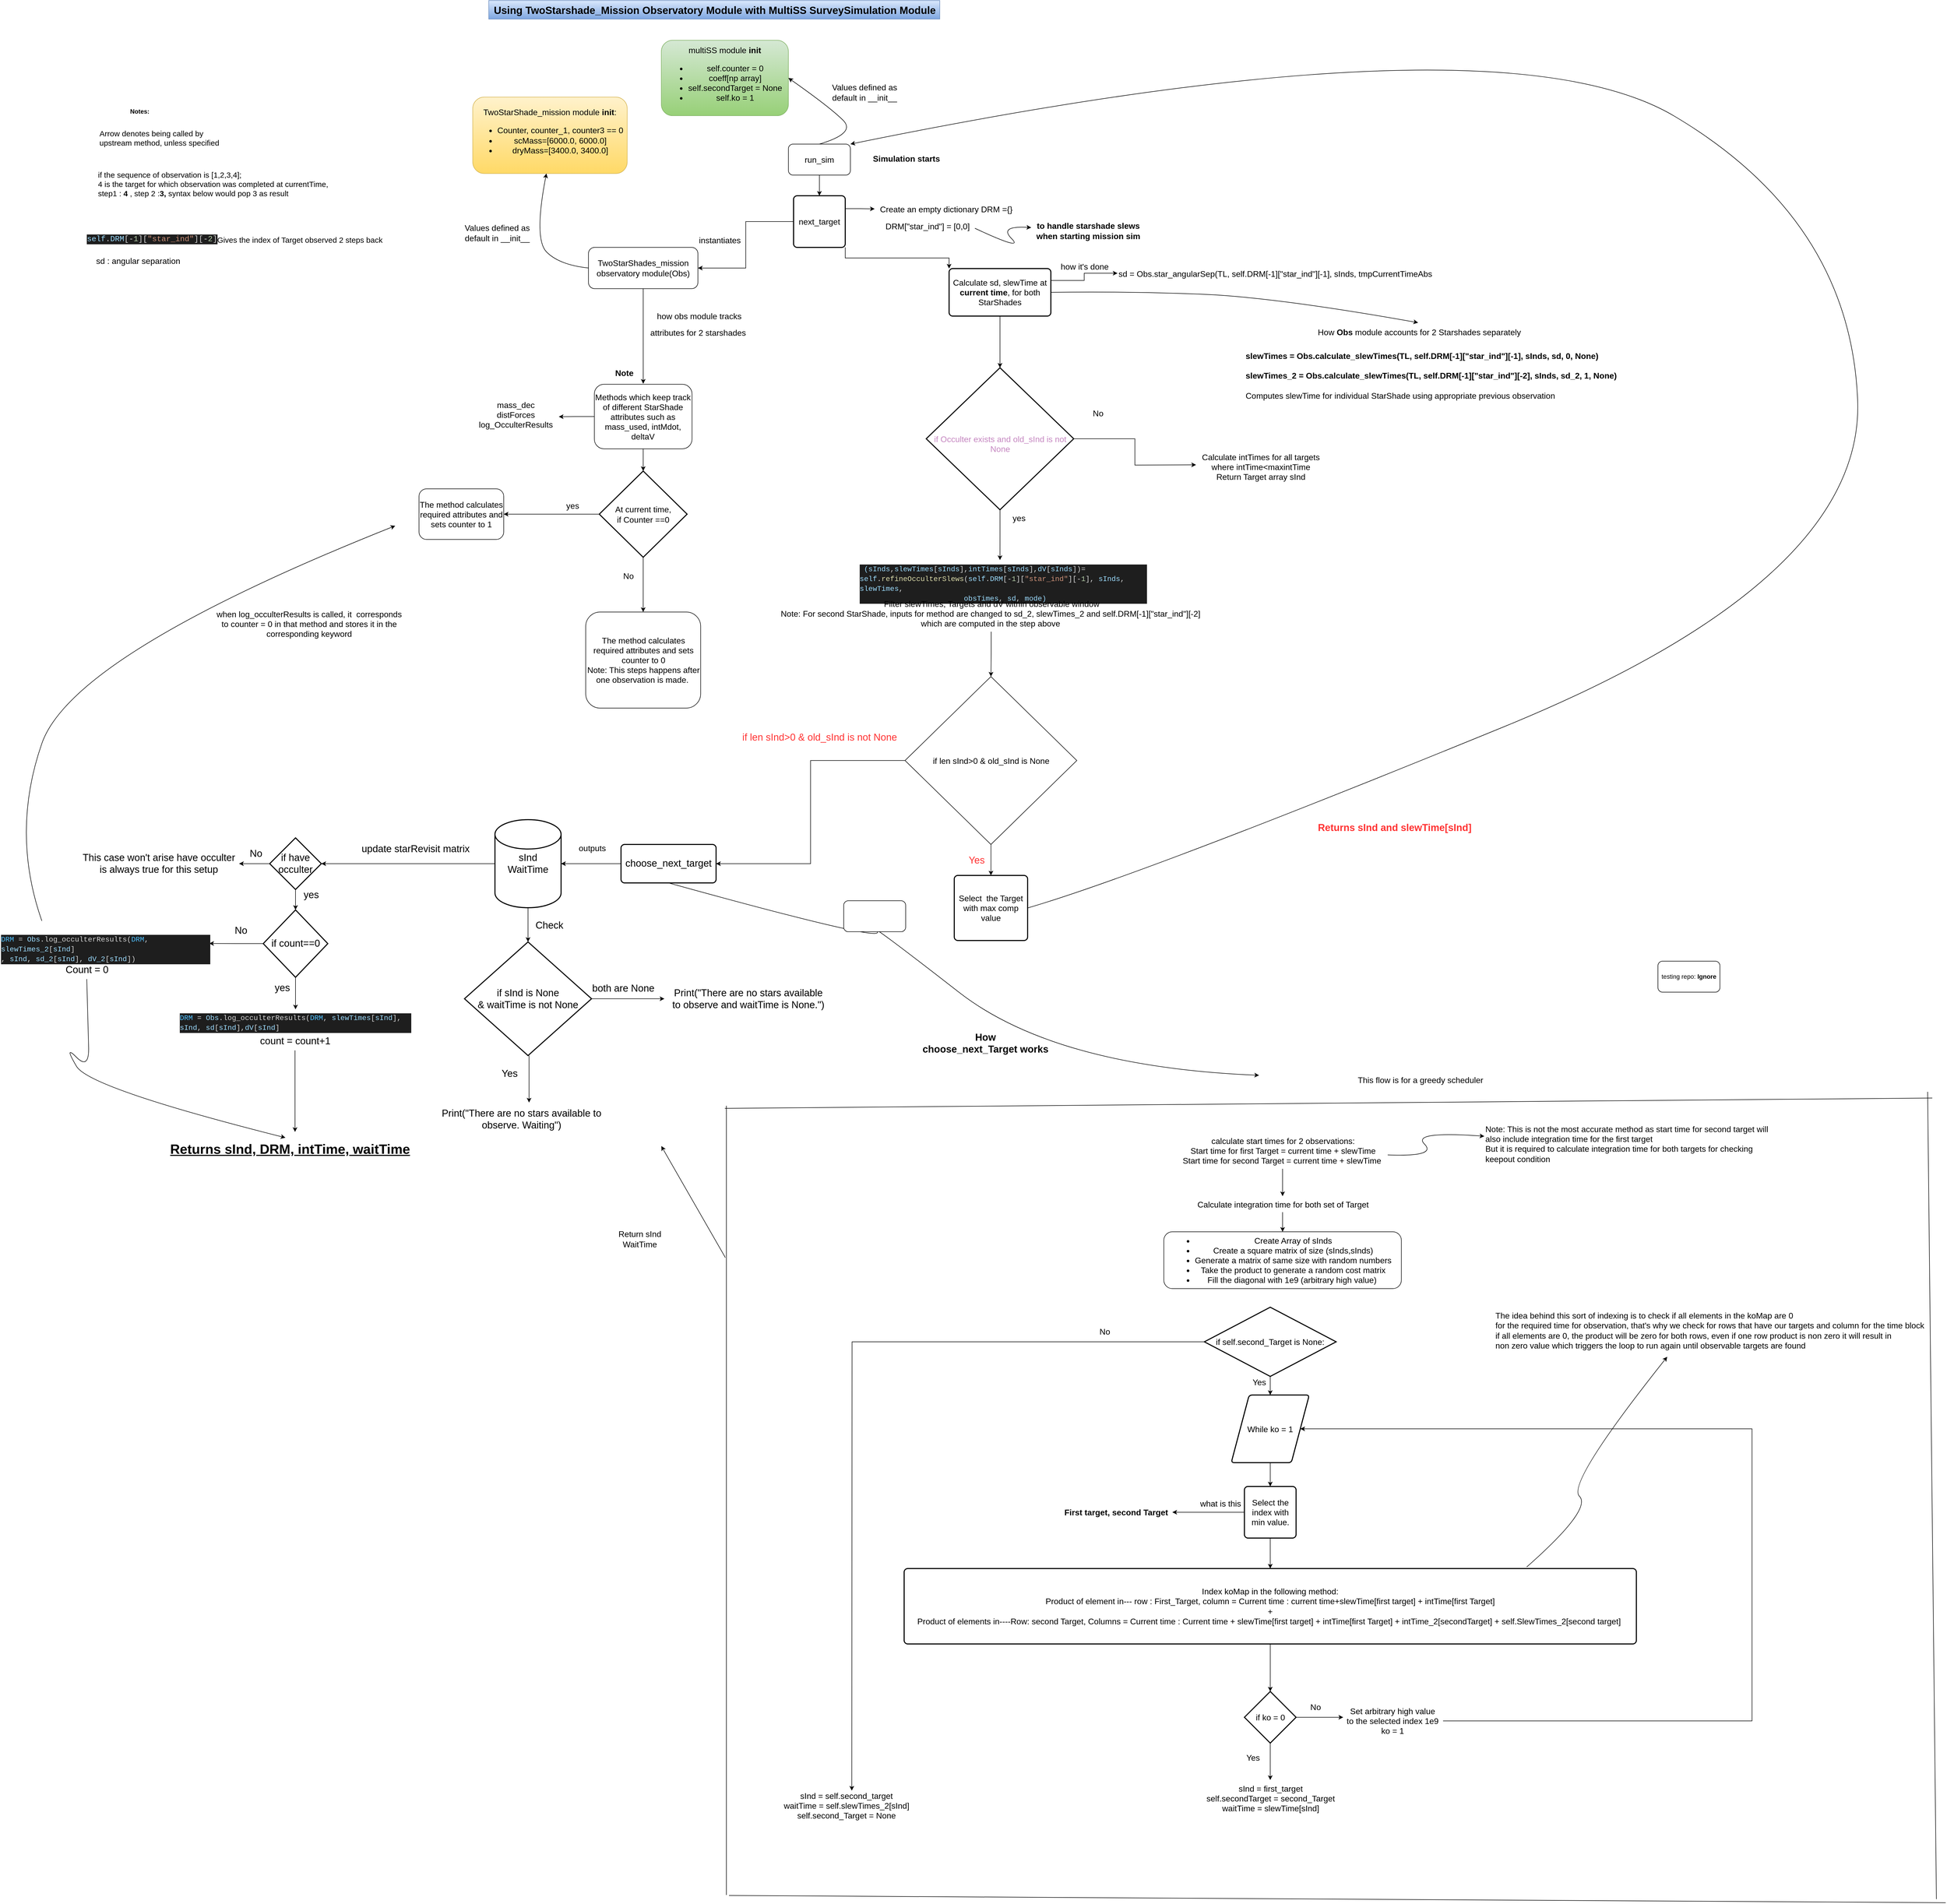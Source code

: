 <mxfile version="20.8.20" type="device"><diagram id="C5RBs43oDa-KdzZeNtuy" name="Page-1"><mxGraphModel dx="1909" dy="1238" grid="0" gridSize="10" guides="1" tooltips="1" connect="1" arrows="1" fold="1" page="0" pageScale="1" pageWidth="827" pageHeight="1169" background="none" math="0" shadow="0"><root><mxCell id="WIyWlLk6GJQsqaUBKTNV-0"/><mxCell id="WIyWlLk6GJQsqaUBKTNV-1" parent="WIyWlLk6GJQsqaUBKTNV-0"/><mxCell id="6lKPFMbK-ccCKpUpEtul-3" style="edgeStyle=orthogonalEdgeStyle;rounded=0;orthogonalLoop=1;jettySize=auto;html=1;exitX=0.5;exitY=1;exitDx=0;exitDy=0;entryX=0.5;entryY=0;entryDx=0;entryDy=0;fontSize=16;" parent="WIyWlLk6GJQsqaUBKTNV-1" source="6lKPFMbK-ccCKpUpEtul-0" target="6lKPFMbK-ccCKpUpEtul-2" edge="1"><mxGeometry relative="1" as="geometry"/></mxCell><mxCell id="6lKPFMbK-ccCKpUpEtul-0" value="run_sim" style="rounded=1;whiteSpace=wrap;html=1;fontSize=16;" parent="WIyWlLk6GJQsqaUBKTNV-1" vertex="1"><mxGeometry x="1169" y="85" width="120" height="60" as="geometry"/></mxCell><mxCell id="6lKPFMbK-ccCKpUpEtul-1" value="&lt;div style=&quot;text-align: justify; font-size: 15px;&quot;&gt;&lt;span style=&quot;background-color: initial; font-size: 15px;&quot;&gt;Arrow denotes being called by&lt;/span&gt;&lt;/div&gt;&lt;div style=&quot;text-align: justify; font-size: 15px;&quot;&gt;&lt;span style=&quot;background-color: initial; font-size: 15px;&quot;&gt;upstream method, unless specified&lt;/span&gt;&lt;/div&gt;" style="text;html=1;align=center;verticalAlign=middle;resizable=0;points=[];autosize=1;strokeColor=none;fillColor=none;fontSize=15;" parent="WIyWlLk6GJQsqaUBKTNV-1" vertex="1"><mxGeometry x="-174" y="49" width="250" height="48" as="geometry"/></mxCell><mxCell id="35HelJuF-c2SThWIofRH-11" style="edgeStyle=orthogonalEdgeStyle;rounded=0;orthogonalLoop=1;jettySize=auto;html=1;exitX=0;exitY=0.5;exitDx=0;exitDy=0;fontSize=16;" parent="WIyWlLk6GJQsqaUBKTNV-1" source="6lKPFMbK-ccCKpUpEtul-2" target="35HelJuF-c2SThWIofRH-12" edge="1"><mxGeometry relative="1" as="geometry"><mxPoint x="920.154" y="341.154" as="targetPoint"/></mxGeometry></mxCell><mxCell id="35HelJuF-c2SThWIofRH-35" style="edgeStyle=orthogonalEdgeStyle;rounded=0;orthogonalLoop=1;jettySize=auto;html=1;exitX=1;exitY=0.25;exitDx=0;exitDy=0;fontSize=16;" parent="WIyWlLk6GJQsqaUBKTNV-1" source="6lKPFMbK-ccCKpUpEtul-2" target="35HelJuF-c2SThWIofRH-33" edge="1"><mxGeometry relative="1" as="geometry"/></mxCell><mxCell id="35HelJuF-c2SThWIofRH-42" style="edgeStyle=orthogonalEdgeStyle;rounded=0;orthogonalLoop=1;jettySize=auto;html=1;exitX=1;exitY=1;exitDx=0;exitDy=0;entryX=0;entryY=0;entryDx=0;entryDy=0;fontSize=16;" parent="WIyWlLk6GJQsqaUBKTNV-1" source="6lKPFMbK-ccCKpUpEtul-2" target="35HelJuF-c2SThWIofRH-41" edge="1"><mxGeometry relative="1" as="geometry"/></mxCell><mxCell id="6lKPFMbK-ccCKpUpEtul-2" value="next_target" style="rounded=1;whiteSpace=wrap;html=1;absoluteArcSize=1;arcSize=14;strokeWidth=2;fontSize=16;" parent="WIyWlLk6GJQsqaUBKTNV-1" vertex="1"><mxGeometry x="1179" y="185" width="100" height="100" as="geometry"/></mxCell><mxCell id="6lKPFMbK-ccCKpUpEtul-14" value="&#10;&lt;div style=&quot;color: rgb(212, 212, 212); background-color: rgb(30, 30, 30); font-family: Consolas, &amp;quot;Courier New&amp;quot;, monospace; font-weight: normal; font-size: 15px; line-height: 19px;&quot;&gt;&lt;div style=&quot;font-size: 15px;&quot;&gt;&lt;span style=&quot;color: rgb(156, 220, 254); font-size: 15px;&quot;&gt;self&lt;/span&gt;&lt;span style=&quot;color: rgb(212, 212, 212); font-size: 15px;&quot;&gt;.&lt;/span&gt;&lt;span style=&quot;color: rgb(156, 220, 254); font-size: 15px;&quot;&gt;DRM&lt;/span&gt;&lt;span style=&quot;color: rgb(212, 212, 212); font-size: 15px;&quot;&gt;[-&lt;/span&gt;&lt;span style=&quot;color: rgb(181, 206, 168); font-size: 15px;&quot;&gt;1&lt;/span&gt;&lt;span style=&quot;color: rgb(212, 212, 212); font-size: 15px;&quot;&gt;][&lt;/span&gt;&lt;span style=&quot;color: rgb(206, 145, 120); font-size: 15px;&quot;&gt;&quot;star_ind&quot;&lt;/span&gt;&lt;span style=&quot;color: rgb(212, 212, 212); font-size: 15px;&quot;&gt;][-&lt;/span&gt;&lt;span style=&quot;color: rgb(181, 206, 168); font-size: 15px;&quot;&gt;2&lt;/span&gt;&lt;span style=&quot;color: rgb(212, 212, 212); font-size: 15px;&quot;&gt;]&lt;/span&gt;&lt;/div&gt;&lt;/div&gt;&#10;&#10;" style="text;html=1;align=center;verticalAlign=middle;resizable=0;points=[];autosize=1;strokeColor=none;fillColor=none;fontSize=15;" parent="WIyWlLk6GJQsqaUBKTNV-1" vertex="1"><mxGeometry x="-188" y="235" width="249" height="85" as="geometry"/></mxCell><mxCell id="6lKPFMbK-ccCKpUpEtul-15" value="&lt;b&gt;Notes:&lt;/b&gt;" style="text;html=1;align=center;verticalAlign=middle;resizable=0;points=[];autosize=1;strokeColor=none;fillColor=none;" parent="WIyWlLk6GJQsqaUBKTNV-1" vertex="1"><mxGeometry x="-117" y="7" width="60" height="30" as="geometry"/></mxCell><mxCell id="6lKPFMbK-ccCKpUpEtul-16" value="Gives the index of Target observed 2 steps back" style="text;html=1;align=center;verticalAlign=middle;resizable=0;points=[];autosize=1;strokeColor=none;fillColor=none;fontSize=15;" parent="WIyWlLk6GJQsqaUBKTNV-1" vertex="1"><mxGeometry x="54" y="255" width="338" height="30" as="geometry"/></mxCell><mxCell id="6lKPFMbK-ccCKpUpEtul-17" value="&lt;div style=&quot;text-align: justify; font-size: 15px;&quot;&gt;&lt;span style=&quot;background-color: initial; font-size: 15px;&quot;&gt;if the sequence of observation is [1,2,3,4];&lt;/span&gt;&lt;/div&gt;&lt;div style=&quot;text-align: justify; font-size: 15px;&quot;&gt;&lt;span style=&quot;background-color: initial; font-size: 15px;&quot;&gt;4 is the target for which observation was completed at currentTime,&lt;/span&gt;&lt;/div&gt;&lt;div style=&quot;text-align: justify; font-size: 15px;&quot;&gt;&lt;span style=&quot;background-color: initial; font-size: 15px;&quot;&gt;step1 : &lt;b style=&quot;font-size: 15px;&quot;&gt;4&lt;/b&gt; , step 2 :&lt;b style=&quot;font-size: 15px;&quot;&gt;3, &lt;/b&gt;syntax below would pop 3 as result&lt;/span&gt;&lt;/div&gt;" style="text;html=1;align=center;verticalAlign=middle;resizable=0;points=[];autosize=1;strokeColor=none;fillColor=none;fontSize=15;" parent="WIyWlLk6GJQsqaUBKTNV-1" vertex="1"><mxGeometry x="-177" y="129" width="463" height="66" as="geometry"/></mxCell><mxCell id="35HelJuF-c2SThWIofRH-0" value="&lt;b&gt;&lt;font style=&quot;font-size: 20px;&quot;&gt;Using TwoStarshade_Mission Observatory Module with MultiSS SurveySimulation Module&lt;/font&gt;&lt;/b&gt;" style="text;html=1;align=center;verticalAlign=middle;resizable=0;points=[];autosize=1;strokeColor=#6c8ebf;fillColor=#dae8fc;gradientColor=#7ea6e0;" parent="WIyWlLk6GJQsqaUBKTNV-1" vertex="1"><mxGeometry x="589" y="-193" width="873" height="36" as="geometry"/></mxCell><mxCell id="35HelJuF-c2SThWIofRH-9" value="TwoStarShade_mission module &lt;b&gt;init&lt;/b&gt;:&lt;br&gt;&lt;ul&gt;&lt;li&gt;Counter, counter_1, counter3 == 0&lt;/li&gt;&lt;li&gt;scMass=[6000.0, 6000.0]&lt;/li&gt;&lt;li&gt;dryMass=[3400.0, 3400.0]&lt;/li&gt;&lt;/ul&gt;" style="rounded=1;whiteSpace=wrap;html=1;fontSize=16;fillColor=#fff2cc;gradientColor=#ffd966;strokeColor=#d6b656;" parent="WIyWlLk6GJQsqaUBKTNV-1" vertex="1"><mxGeometry x="558" y="-6" width="299" height="148" as="geometry"/></mxCell><mxCell id="SsMnYJkQy1EAmDiqAT2m-85" style="edgeStyle=orthogonalEdgeStyle;rounded=0;orthogonalLoop=1;jettySize=auto;html=1;fontSize=26;fontColor=#000000;entryX=0.5;entryY=0;entryDx=0;entryDy=0;" parent="WIyWlLk6GJQsqaUBKTNV-1" source="35HelJuF-c2SThWIofRH-12" edge="1"><mxGeometry relative="1" as="geometry"><mxPoint x="888" y="549" as="targetPoint"/></mxGeometry></mxCell><mxCell id="35HelJuF-c2SThWIofRH-12" value="TwoStarShades_mission observatory module(Obs)" style="rounded=1;whiteSpace=wrap;html=1;fontSize=16;" parent="WIyWlLk6GJQsqaUBKTNV-1" vertex="1"><mxGeometry x="782" y="285" width="211.85" height="79.85" as="geometry"/></mxCell><mxCell id="35HelJuF-c2SThWIofRH-13" value="instantiates&amp;nbsp;" style="text;html=1;align=center;verticalAlign=middle;resizable=0;points=[];autosize=1;strokeColor=none;fillColor=none;fontSize=16;" parent="WIyWlLk6GJQsqaUBKTNV-1" vertex="1"><mxGeometry x="986" y="255" width="103" height="31" as="geometry"/></mxCell><mxCell id="35HelJuF-c2SThWIofRH-14" value="" style="curved=1;endArrow=classic;html=1;rounded=0;fontSize=16;exitX=0;exitY=0.5;exitDx=0;exitDy=0;entryX=0.477;entryY=0.999;entryDx=0;entryDy=0;entryPerimeter=0;" parent="WIyWlLk6GJQsqaUBKTNV-1" source="35HelJuF-c2SThWIofRH-12" target="35HelJuF-c2SThWIofRH-9" edge="1"><mxGeometry width="50" height="50" relative="1" as="geometry"><mxPoint x="676" y="319" as="sourcePoint"/><mxPoint x="726" y="269" as="targetPoint"/><Array as="points"><mxPoint x="726" y="319"/><mxPoint x="676" y="269"/></Array></mxGeometry></mxCell><mxCell id="35HelJuF-c2SThWIofRH-18" value="Values defined as &lt;br&gt;default in __init__" style="text;html=1;align=center;verticalAlign=middle;resizable=0;points=[];autosize=1;strokeColor=none;fillColor=none;fontSize=16;" parent="WIyWlLk6GJQsqaUBKTNV-1" vertex="1"><mxGeometry x="1243.5" y="-40" width="144" height="50" as="geometry"/></mxCell><mxCell id="35HelJuF-c2SThWIofRH-19" value="multiSS module&amp;nbsp;&lt;b&gt;init&lt;/b&gt;&lt;br&gt;&lt;ul&gt;&lt;li&gt;self.counter = 0&lt;/li&gt;&lt;li&gt;coeff[np array]&lt;/li&gt;&lt;li&gt;self.secondTarget = None&lt;/li&gt;&lt;li&gt;self.ko = 1&lt;/li&gt;&lt;/ul&gt;" style="rounded=1;whiteSpace=wrap;html=1;fontSize=16;fillColor=#d5e8d4;gradientColor=#97d077;strokeColor=#82b366;" parent="WIyWlLk6GJQsqaUBKTNV-1" vertex="1"><mxGeometry x="923" y="-116" width="246" height="146" as="geometry"/></mxCell><mxCell id="35HelJuF-c2SThWIofRH-21" value="Values defined as &lt;br&gt;default in __init__" style="text;html=1;align=center;verticalAlign=middle;resizable=0;points=[];autosize=1;strokeColor=none;fillColor=none;fontSize=16;" parent="WIyWlLk6GJQsqaUBKTNV-1" vertex="1"><mxGeometry x="533" y="232" width="144" height="50" as="geometry"/></mxCell><mxCell id="35HelJuF-c2SThWIofRH-27" value="" style="curved=1;endArrow=classic;html=1;rounded=0;fontSize=16;entryX=1;entryY=0.5;entryDx=0;entryDy=0;exitX=0.5;exitY=0;exitDx=0;exitDy=0;" parent="WIyWlLk6GJQsqaUBKTNV-1" source="6lKPFMbK-ccCKpUpEtul-0" target="35HelJuF-c2SThWIofRH-19" edge="1"><mxGeometry width="50" height="50" relative="1" as="geometry"><mxPoint x="1250" y="64" as="sourcePoint"/><mxPoint x="1300" y="14" as="targetPoint"/><Array as="points"><mxPoint x="1300" y="64"/><mxPoint x="1250" y="14"/></Array></mxGeometry></mxCell><mxCell id="35HelJuF-c2SThWIofRH-32" value="&lt;b&gt;Simulation starts&lt;/b&gt;" style="text;html=1;align=center;verticalAlign=middle;resizable=0;points=[];autosize=1;strokeColor=none;fillColor=none;fontSize=16;" parent="WIyWlLk6GJQsqaUBKTNV-1" vertex="1"><mxGeometry x="1323" y="97" width="148" height="31" as="geometry"/></mxCell><mxCell id="35HelJuF-c2SThWIofRH-33" value="Create an empty dictionary DRM ={}" style="text;html=1;align=center;verticalAlign=middle;resizable=0;points=[];autosize=1;strokeColor=none;fillColor=none;fontSize=16;" parent="WIyWlLk6GJQsqaUBKTNV-1" vertex="1"><mxGeometry x="1336" y="195" width="275" height="31" as="geometry"/></mxCell><mxCell id="35HelJuF-c2SThWIofRH-36" value="DRM[&quot;star_ind&quot;] = [0,0]" style="text;html=1;align=center;verticalAlign=middle;resizable=0;points=[];autosize=1;strokeColor=none;fillColor=none;fontSize=16;" parent="WIyWlLk6GJQsqaUBKTNV-1" vertex="1"><mxGeometry x="1347" y="228" width="181" height="31" as="geometry"/></mxCell><mxCell id="35HelJuF-c2SThWIofRH-37" value="&lt;b&gt;to handle starshade slews &lt;br&gt;when starting mission sim&lt;/b&gt;" style="text;html=1;align=center;verticalAlign=middle;resizable=0;points=[];autosize=1;strokeColor=none;fillColor=none;fontSize=16;" parent="WIyWlLk6GJQsqaUBKTNV-1" vertex="1"><mxGeometry x="1639" y="228" width="219" height="50" as="geometry"/></mxCell><mxCell id="35HelJuF-c2SThWIofRH-38" value="" style="curved=1;endArrow=classic;html=1;rounded=0;fontSize=16;exitX=1.011;exitY=0.645;exitDx=0;exitDy=0;exitPerimeter=0;" parent="WIyWlLk6GJQsqaUBKTNV-1" source="35HelJuF-c2SThWIofRH-36" target="35HelJuF-c2SThWIofRH-37" edge="1"><mxGeometry width="50" height="50" relative="1" as="geometry"><mxPoint x="1576" y="293" as="sourcePoint"/><mxPoint x="1626" y="243" as="targetPoint"/><Array as="points"><mxPoint x="1626" y="293"/><mxPoint x="1576" y="243"/></Array></mxGeometry></mxCell><mxCell id="35HelJuF-c2SThWIofRH-46" style="edgeStyle=orthogonalEdgeStyle;rounded=0;orthogonalLoop=1;jettySize=auto;html=1;exitX=1;exitY=0.25;exitDx=0;exitDy=0;entryX=0;entryY=0.25;entryDx=0;entryDy=0;fontSize=16;" parent="WIyWlLk6GJQsqaUBKTNV-1" source="35HelJuF-c2SThWIofRH-41" target="35HelJuF-c2SThWIofRH-44" edge="1"><mxGeometry relative="1" as="geometry"/></mxCell><mxCell id="SsMnYJkQy1EAmDiqAT2m-5" style="edgeStyle=orthogonalEdgeStyle;rounded=0;orthogonalLoop=1;jettySize=auto;html=1;entryX=0.5;entryY=0;entryDx=0;entryDy=0;entryPerimeter=0;fontSize=16;" parent="WIyWlLk6GJQsqaUBKTNV-1" source="35HelJuF-c2SThWIofRH-41" target="SsMnYJkQy1EAmDiqAT2m-4" edge="1"><mxGeometry relative="1" as="geometry"/></mxCell><mxCell id="35HelJuF-c2SThWIofRH-41" value="Calculate sd, slewTime at &lt;b&gt;current time&lt;/b&gt;, for both StarShades" style="rounded=1;whiteSpace=wrap;html=1;absoluteArcSize=1;arcSize=14;strokeWidth=2;fontSize=16;" parent="WIyWlLk6GJQsqaUBKTNV-1" vertex="1"><mxGeometry x="1480" y="326" width="197" height="92" as="geometry"/></mxCell><mxCell id="35HelJuF-c2SThWIofRH-43" value="sd : angular separation" style="text;html=1;align=center;verticalAlign=middle;resizable=0;points=[];autosize=1;strokeColor=none;fillColor=none;fontSize=16;" parent="WIyWlLk6GJQsqaUBKTNV-1" vertex="1"><mxGeometry x="-181" y="295" width="181" height="31" as="geometry"/></mxCell><mxCell id="35HelJuF-c2SThWIofRH-44" value="sd = Obs.star_angularSep(TL, self.DRM[-1][&quot;star_ind&quot;][-1], sInds, tmpCurrentTimeAbs" style="text;whiteSpace=wrap;html=1;fontSize=16;" parent="WIyWlLk6GJQsqaUBKTNV-1" vertex="1"><mxGeometry x="1806" y="320" width="613" height="60" as="geometry"/></mxCell><mxCell id="35HelJuF-c2SThWIofRH-52" value="" style="curved=1;endArrow=classic;html=1;rounded=0;fontSize=16;exitX=1;exitY=0.5;exitDx=0;exitDy=0;entryX=0.49;entryY=-0.074;entryDx=0;entryDy=0;entryPerimeter=0;" parent="WIyWlLk6GJQsqaUBKTNV-1" source="35HelJuF-c2SThWIofRH-41" target="35HelJuF-c2SThWIofRH-57" edge="1"><mxGeometry width="50" height="50" relative="1" as="geometry"><mxPoint x="1818" y="435" as="sourcePoint"/><mxPoint x="2487" y="424" as="targetPoint"/><Array as="points"><mxPoint x="1822" y="370"/><mxPoint x="2109" y="381"/></Array></mxGeometry></mxCell><mxCell id="35HelJuF-c2SThWIofRH-57" value="How &lt;b&gt;Obs&lt;/b&gt; module accounts for 2 Starshades separately&amp;nbsp;" style="text;html=1;align=center;verticalAlign=middle;resizable=0;points=[];autosize=1;strokeColor=none;fillColor=none;fontSize=16;" parent="WIyWlLk6GJQsqaUBKTNV-1" vertex="1"><mxGeometry x="2184" y="433" width="416" height="31" as="geometry"/></mxCell><mxCell id="35HelJuF-c2SThWIofRH-58" style="edgeStyle=orthogonalEdgeStyle;rounded=0;orthogonalLoop=1;jettySize=auto;html=1;exitX=0.5;exitY=1;exitDx=0;exitDy=0;fontSize=16;" parent="WIyWlLk6GJQsqaUBKTNV-1" edge="1"><mxGeometry relative="1" as="geometry"><mxPoint x="2248.5" y="424.85" as="sourcePoint"/><mxPoint x="2248.5" y="424.85" as="targetPoint"/></mxGeometry></mxCell><mxCell id="35HelJuF-c2SThWIofRH-59" value="&lt;b&gt;slewTimes = Obs.calculate_slewTimes(TL, self.DRM[-1][&quot;star_ind&quot;][-1], sInds, sd, 0, None)&lt;br&gt;&lt;br&gt;&lt;/b&gt;&lt;div&gt;&lt;b&gt;slewTimes_2 = Obs.calculate_slewTimes(&lt;span style=&quot;background-color: initial;&quot;&gt;TL, self.DRM[-1][&quot;star_ind&quot;][-2], sInds, sd_2, 1, None&lt;/span&gt;&lt;span style=&quot;background-color: initial;&quot;&gt;)&lt;/span&gt;&lt;/b&gt;&lt;/div&gt;&lt;div&gt;&lt;b&gt;&lt;span style=&quot;background-color: initial;&quot;&gt;&lt;br&gt;&lt;/span&gt;&lt;/b&gt;&lt;/div&gt;&lt;div&gt;Computes slewTime for individual StarShade using appropriate previous observation&lt;/div&gt;" style="text;whiteSpace=wrap;html=1;fontSize=16;" parent="WIyWlLk6GJQsqaUBKTNV-1" vertex="1"><mxGeometry x="2052" y="479" width="808" height="142" as="geometry"/></mxCell><mxCell id="SsMnYJkQy1EAmDiqAT2m-6" style="edgeStyle=orthogonalEdgeStyle;rounded=0;orthogonalLoop=1;jettySize=auto;html=1;fontSize=16;" parent="WIyWlLk6GJQsqaUBKTNV-1" source="SsMnYJkQy1EAmDiqAT2m-4" edge="1"><mxGeometry relative="1" as="geometry"><mxPoint x="1578.5" y="890.385" as="targetPoint"/></mxGeometry></mxCell><mxCell id="SsMnYJkQy1EAmDiqAT2m-18" style="edgeStyle=orthogonalEdgeStyle;rounded=0;orthogonalLoop=1;jettySize=auto;html=1;exitX=1;exitY=0.5;exitDx=0;exitDy=0;exitPerimeter=0;fontSize=16;" parent="WIyWlLk6GJQsqaUBKTNV-1" source="SsMnYJkQy1EAmDiqAT2m-4" edge="1"><mxGeometry relative="1" as="geometry"><mxPoint x="1958" y="706" as="targetPoint"/></mxGeometry></mxCell><mxCell id="SsMnYJkQy1EAmDiqAT2m-4" value="&lt;br&gt;&lt;div style=&quot;color: rgb(212, 212, 212); background-color: rgb(30, 30, 30); font-family: Consolas, &amp;quot;Courier New&amp;quot;, monospace; font-weight: normal; font-size: 14px; line-height: 19px;&quot;&gt;&lt;div&gt;&lt;/div&gt;&lt;/div&gt;&lt;font color=&quot;#c586c0&quot;&gt;if Occulter exists and old_sInd is not None&lt;/font&gt;&lt;br&gt;" style="strokeWidth=2;html=1;shape=mxgraph.flowchart.decision;whiteSpace=wrap;fontSize=16;" parent="WIyWlLk6GJQsqaUBKTNV-1" vertex="1"><mxGeometry x="1435.75" y="518" width="285.5" height="275" as="geometry"/></mxCell><mxCell id="SsMnYJkQy1EAmDiqAT2m-7" value="yes" style="text;html=1;align=center;verticalAlign=middle;resizable=0;points=[];autosize=1;strokeColor=none;fillColor=none;fontSize=16;" parent="WIyWlLk6GJQsqaUBKTNV-1" vertex="1"><mxGeometry x="1593" y="793" width="43" height="31" as="geometry"/></mxCell><mxCell id="SsMnYJkQy1EAmDiqAT2m-9" value="No" style="text;html=1;align=center;verticalAlign=middle;resizable=0;points=[];autosize=1;strokeColor=none;fillColor=none;fontSize=16;" parent="WIyWlLk6GJQsqaUBKTNV-1" vertex="1"><mxGeometry x="1749" y="590" width="38" height="31" as="geometry"/></mxCell><mxCell id="SsMnYJkQy1EAmDiqAT2m-10" value="how it's done" style="text;html=1;align=center;verticalAlign=middle;resizable=0;points=[];autosize=1;strokeColor=none;fillColor=none;fontSize=16;" parent="WIyWlLk6GJQsqaUBKTNV-1" vertex="1"><mxGeometry x="1686" y="306" width="111" height="31" as="geometry"/></mxCell><mxCell id="SsMnYJkQy1EAmDiqAT2m-15" value="&lt;div style=&quot;background-color: rgb(30, 30, 30); font-family: Consolas, &amp;quot;Courier New&amp;quot;, monospace; font-weight: normal; font-size: 14px; line-height: 19px;&quot;&gt;&lt;div style=&quot;color: rgb(212, 212, 212);&quot;&gt;&lt;span style=&quot;color: #9cdcfe;&quot;&gt;&amp;nbsp;(sInds&lt;/span&gt;&lt;span style=&quot;color: #d4d4d4;&quot;&gt;,&lt;/span&gt;&lt;span style=&quot;color: rgb(156, 220, 254);&quot;&gt;slewTimes&lt;/span&gt;[&lt;span style=&quot;color: rgb(156, 220, 254);&quot;&gt;sInds&lt;/span&gt;],&lt;span style=&quot;color: rgb(156, 220, 254);&quot;&gt;intTimes&lt;/span&gt;[&lt;span style=&quot;color: rgb(156, 220, 254);&quot;&gt;sInds&lt;/span&gt;],&lt;span style=&quot;color: rgb(156, 220, 254);&quot;&gt;dV&lt;/span&gt;[&lt;span style=&quot;color: rgb(156, 220, 254);&quot;&gt;sInds&lt;/span&gt;])=&amp;nbsp;&lt;/div&gt;&lt;div style=&quot;&quot;&gt;&lt;span style=&quot;color: rgb(156, 220, 254);&quot;&gt;self&lt;/span&gt;&lt;font color=&quot;#d4d4d4&quot;&gt;.&lt;/font&gt;&lt;span style=&quot;color: rgb(220, 220, 170);&quot;&gt;refineOcculterSlews&lt;/span&gt;&lt;font color=&quot;#d4d4d4&quot;&gt;(&lt;/font&gt;&lt;span style=&quot;color: rgb(156, 220, 254);&quot;&gt;self&lt;/span&gt;&lt;font color=&quot;#d4d4d4&quot;&gt;.&lt;/font&gt;&lt;span style=&quot;color: rgb(156, 220, 254);&quot;&gt;DRM&lt;/span&gt;&lt;font color=&quot;#d4d4d4&quot;&gt;[-&lt;/font&gt;&lt;span style=&quot;color: rgb(181, 206, 168);&quot;&gt;1&lt;/span&gt;&lt;font color=&quot;#d4d4d4&quot;&gt;][&lt;/font&gt;&lt;span style=&quot;color: rgb(206, 145, 120);&quot;&gt;&quot;star_ind&quot;&lt;/span&gt;&lt;font color=&quot;#d4d4d4&quot;&gt;][-&lt;/font&gt;&lt;font color=&quot;#b5cea8&quot;&gt;1&lt;/font&gt;&lt;font color=&quot;#d4d4d4&quot;&gt;], &lt;/font&gt;&lt;span style=&quot;color: rgb(156, 220, 254);&quot;&gt;sInds&lt;/span&gt;&lt;font color=&quot;#d4d4d4&quot;&gt;, &lt;/font&gt;&lt;span style=&quot;color: rgb(156, 220, 254);&quot;&gt;slewTimes&lt;/span&gt;&lt;font color=&quot;#d4d4d4&quot;&gt;,&lt;/font&gt;&lt;/div&gt;&lt;div style=&quot;color: rgb(212, 212, 212);&quot;&gt;&amp;nbsp; &lt;span style=&quot;white-space: pre;&quot;&gt;&#9;&lt;/span&gt;&lt;span style=&quot;white-space: pre;&quot;&gt;&#9;&lt;/span&gt;&lt;span style=&quot;white-space: pre;&quot;&gt;&#9;&lt;/span&gt;&lt;span style=&quot;color: rgb(156, 220, 254);&quot;&gt;obsTimes&lt;/span&gt;, &lt;span style=&quot;color: rgb(156, 220, 254);&quot;&gt;sd&lt;/span&gt;, &lt;span style=&quot;color: rgb(156, 220, 254);&quot;&gt;mode)&lt;/span&gt;&lt;/div&gt;&lt;/div&gt;" style="text;whiteSpace=wrap;html=1;fontSize=16;" parent="WIyWlLk6GJQsqaUBKTNV-1" vertex="1"><mxGeometry x="1305" y="892" width="558" height="64" as="geometry"/></mxCell><mxCell id="SsMnYJkQy1EAmDiqAT2m-24" style="edgeStyle=orthogonalEdgeStyle;rounded=0;orthogonalLoop=1;jettySize=auto;html=1;entryX=0.5;entryY=0;entryDx=0;entryDy=0;fontSize=19;fontColor=#FF3333;" parent="WIyWlLk6GJQsqaUBKTNV-1" source="SsMnYJkQy1EAmDiqAT2m-16" target="SsMnYJkQy1EAmDiqAT2m-19" edge="1"><mxGeometry relative="1" as="geometry"/></mxCell><mxCell id="SsMnYJkQy1EAmDiqAT2m-16" value="Filter slewTimes, Targets and dV within observable window&lt;br&gt;Note: For second StarShade, inputs for method are changed to sd_2, slewTimes_2 and self.DRM[-1][&quot;star_ind&quot;][-2]&amp;nbsp;&lt;br&gt;which are computed in the step above&amp;nbsp;" style="text;html=1;align=center;verticalAlign=middle;resizable=0;points=[];autosize=1;strokeColor=none;fillColor=none;fontSize=16;" parent="WIyWlLk6GJQsqaUBKTNV-1" vertex="1"><mxGeometry x="1144" y="959" width="835" height="70" as="geometry"/></mxCell><mxCell id="SsMnYJkQy1EAmDiqAT2m-17" value="Calculate intTimes for all targets &lt;br&gt;where intTime&amp;lt;maxintTime&lt;br&gt;Return Target array sInd" style="text;html=1;align=center;verticalAlign=middle;resizable=0;points=[];autosize=1;strokeColor=none;fillColor=none;fontSize=16;" parent="WIyWlLk6GJQsqaUBKTNV-1" vertex="1"><mxGeometry x="1960" y="675" width="246" height="70" as="geometry"/></mxCell><mxCell id="SsMnYJkQy1EAmDiqAT2m-20" style="edgeStyle=orthogonalEdgeStyle;rounded=0;orthogonalLoop=1;jettySize=auto;html=1;fontSize=16;" parent="WIyWlLk6GJQsqaUBKTNV-1" source="SsMnYJkQy1EAmDiqAT2m-19" target="SsMnYJkQy1EAmDiqAT2m-21" edge="1"><mxGeometry relative="1" as="geometry"><mxPoint x="1578.5" y="1600.273" as="targetPoint"/></mxGeometry></mxCell><mxCell id="SsMnYJkQy1EAmDiqAT2m-26" style="edgeStyle=orthogonalEdgeStyle;rounded=0;orthogonalLoop=1;jettySize=auto;html=1;fontSize=19;fontColor=#FF3333;entryX=1;entryY=0.5;entryDx=0;entryDy=0;" parent="WIyWlLk6GJQsqaUBKTNV-1" source="SsMnYJkQy1EAmDiqAT2m-19" target="SsMnYJkQy1EAmDiqAT2m-29" edge="1"><mxGeometry relative="1" as="geometry"><mxPoint x="1040" y="1278.5" as="targetPoint"/></mxGeometry></mxCell><mxCell id="SsMnYJkQy1EAmDiqAT2m-19" value="if len sInd&amp;gt;0 &amp;amp; old_sInd is None" style="rhombus;whiteSpace=wrap;html=1;fontSize=16;" parent="WIyWlLk6GJQsqaUBKTNV-1" vertex="1"><mxGeometry x="1394.75" y="1116" width="332.5" height="325" as="geometry"/></mxCell><mxCell id="SsMnYJkQy1EAmDiqAT2m-21" value="Select&amp;nbsp; the Target with max comp value&lt;br&gt;" style="rounded=1;whiteSpace=wrap;html=1;absoluteArcSize=1;arcSize=14;strokeWidth=2;fontSize=16;" parent="WIyWlLk6GJQsqaUBKTNV-1" vertex="1"><mxGeometry x="1490" y="1501" width="142" height="126" as="geometry"/></mxCell><mxCell id="SsMnYJkQy1EAmDiqAT2m-22" value="" style="curved=1;endArrow=classic;html=1;rounded=0;fontSize=16;entryX=1;entryY=0;entryDx=0;entryDy=0;exitX=1;exitY=0.5;exitDx=0;exitDy=0;" parent="WIyWlLk6GJQsqaUBKTNV-1" source="SsMnYJkQy1EAmDiqAT2m-21" target="6lKPFMbK-ccCKpUpEtul-0" edge="1"><mxGeometry width="50" height="50" relative="1" as="geometry"><mxPoint x="1808" y="1541" as="sourcePoint"/><mxPoint x="1942" y="-47" as="targetPoint"/><Array as="points"><mxPoint x="1858" y="1498"/><mxPoint x="3253" y="927"/><mxPoint x="3224" y="233"/><mxPoint x="2544" y="-171"/></Array></mxGeometry></mxCell><mxCell id="SsMnYJkQy1EAmDiqAT2m-23" value="&lt;b&gt;&lt;font style=&quot;font-size: 19px;&quot; color=&quot;#ff3333&quot;&gt;Returns sInd and slewTime[sInd]&lt;/font&gt;&lt;/b&gt;" style="text;html=1;align=center;verticalAlign=middle;resizable=0;points=[];autosize=1;strokeColor=none;fillColor=none;fontSize=16;" parent="WIyWlLk6GJQsqaUBKTNV-1" vertex="1"><mxGeometry x="2184" y="1391" width="315" height="35" as="geometry"/></mxCell><mxCell id="SsMnYJkQy1EAmDiqAT2m-25" value="Yes" style="text;html=1;align=center;verticalAlign=middle;resizable=0;points=[];autosize=1;strokeColor=none;fillColor=none;fontSize=19;fontColor=#FF3333;" parent="WIyWlLk6GJQsqaUBKTNV-1" vertex="1"><mxGeometry x="1508" y="1454" width="49" height="35" as="geometry"/></mxCell><mxCell id="SsMnYJkQy1EAmDiqAT2m-27" value="if len sInd&amp;gt;0 &amp;amp; old_sInd is not None" style="text;html=1;align=center;verticalAlign=middle;resizable=0;points=[];autosize=1;strokeColor=none;fillColor=none;fontSize=19;fontColor=#FF3333;" parent="WIyWlLk6GJQsqaUBKTNV-1" vertex="1"><mxGeometry x="1070.5" y="1216" width="317" height="35" as="geometry"/></mxCell><mxCell id="SsMnYJkQy1EAmDiqAT2m-30" style="edgeStyle=orthogonalEdgeStyle;rounded=0;orthogonalLoop=1;jettySize=auto;html=1;fontSize=19;fontColor=#000000;" parent="WIyWlLk6GJQsqaUBKTNV-1" source="SsMnYJkQy1EAmDiqAT2m-29" target="SsMnYJkQy1EAmDiqAT2m-31" edge="1"><mxGeometry relative="1" as="geometry"><mxPoint x="691" y="1478.25" as="targetPoint"/></mxGeometry></mxCell><mxCell id="SsMnYJkQy1EAmDiqAT2m-29" value="&lt;font color=&quot;#000000&quot;&gt;choose_next_target&lt;/font&gt;" style="rounded=1;whiteSpace=wrap;html=1;absoluteArcSize=1;arcSize=14;strokeWidth=2;fontSize=19;fontColor=#FF3333;" parent="WIyWlLk6GJQsqaUBKTNV-1" vertex="1"><mxGeometry x="845" y="1441" width="184" height="74.5" as="geometry"/></mxCell><mxCell id="SsMnYJkQy1EAmDiqAT2m-33" style="edgeStyle=orthogonalEdgeStyle;rounded=0;orthogonalLoop=1;jettySize=auto;html=1;entryX=0.5;entryY=0;entryDx=0;entryDy=0;entryPerimeter=0;fontSize=19;fontColor=#000000;" parent="WIyWlLk6GJQsqaUBKTNV-1" source="SsMnYJkQy1EAmDiqAT2m-31" target="SsMnYJkQy1EAmDiqAT2m-32" edge="1"><mxGeometry relative="1" as="geometry"/></mxCell><mxCell id="SsMnYJkQy1EAmDiqAT2m-44" style="edgeStyle=orthogonalEdgeStyle;rounded=0;orthogonalLoop=1;jettySize=auto;html=1;fontSize=19;fontColor=#000000;entryX=1;entryY=0.5;entryDx=0;entryDy=0;entryPerimeter=0;" parent="WIyWlLk6GJQsqaUBKTNV-1" source="SsMnYJkQy1EAmDiqAT2m-31" target="SsMnYJkQy1EAmDiqAT2m-46" edge="1"><mxGeometry relative="1" as="geometry"><mxPoint x="309" y="1478.25" as="targetPoint"/></mxGeometry></mxCell><mxCell id="SsMnYJkQy1EAmDiqAT2m-31" value="sInd&lt;br&gt;WaitTime" style="strokeWidth=2;html=1;shape=mxgraph.flowchart.database;whiteSpace=wrap;fontSize=19;fontColor=#000000;" parent="WIyWlLk6GJQsqaUBKTNV-1" vertex="1"><mxGeometry x="601" y="1393" width="128" height="170.5" as="geometry"/></mxCell><mxCell id="SsMnYJkQy1EAmDiqAT2m-34" style="edgeStyle=orthogonalEdgeStyle;rounded=0;orthogonalLoop=1;jettySize=auto;html=1;fontSize=19;fontColor=#000000;" parent="WIyWlLk6GJQsqaUBKTNV-1" source="SsMnYJkQy1EAmDiqAT2m-32" edge="1"><mxGeometry relative="1" as="geometry"><mxPoint x="667" y="1940.75" as="targetPoint"/><Array as="points"><mxPoint x="667" y="1925.75"/></Array></mxGeometry></mxCell><mxCell id="SsMnYJkQy1EAmDiqAT2m-37" style="edgeStyle=orthogonalEdgeStyle;rounded=0;orthogonalLoop=1;jettySize=auto;html=1;exitX=1;exitY=0.5;exitDx=0;exitDy=0;exitPerimeter=0;fontSize=19;fontColor=#000000;" parent="WIyWlLk6GJQsqaUBKTNV-1" source="SsMnYJkQy1EAmDiqAT2m-32" edge="1"><mxGeometry relative="1" as="geometry"><mxPoint x="929" y="1739.75" as="targetPoint"/></mxGeometry></mxCell><mxCell id="SsMnYJkQy1EAmDiqAT2m-32" value="if sInd is None&lt;br&gt;&amp;amp; waitTime is not None" style="strokeWidth=2;html=1;shape=mxgraph.flowchart.decision;whiteSpace=wrap;fontSize=19;fontColor=#000000;" parent="WIyWlLk6GJQsqaUBKTNV-1" vertex="1"><mxGeometry x="542" y="1629.75" width="246" height="220" as="geometry"/></mxCell><mxCell id="SsMnYJkQy1EAmDiqAT2m-35" value="Print(&quot;There are no stars available to &lt;br&gt;observe. Waiting&quot;)" style="text;html=1;align=center;verticalAlign=middle;resizable=0;points=[];autosize=1;strokeColor=none;fillColor=none;fontSize=19;fontColor=#000000;" parent="WIyWlLk6GJQsqaUBKTNV-1" vertex="1"><mxGeometry x="488.5" y="1943.75" width="327" height="58" as="geometry"/></mxCell><mxCell id="SsMnYJkQy1EAmDiqAT2m-36" value="Yes" style="text;html=1;align=center;verticalAlign=middle;resizable=0;points=[];autosize=1;strokeColor=none;fillColor=none;fontSize=19;fontColor=#000000;" parent="WIyWlLk6GJQsqaUBKTNV-1" vertex="1"><mxGeometry x="604" y="1867.75" width="49" height="35" as="geometry"/></mxCell><mxCell id="SsMnYJkQy1EAmDiqAT2m-38" value="both are None" style="text;html=1;align=center;verticalAlign=middle;resizable=0;points=[];autosize=1;strokeColor=none;fillColor=none;fontSize=19;fontColor=#000000;" parent="WIyWlLk6GJQsqaUBKTNV-1" vertex="1"><mxGeometry x="780" y="1702.75" width="138" height="35" as="geometry"/></mxCell><mxCell id="SsMnYJkQy1EAmDiqAT2m-39" value="Print(&quot;There are no stars available &lt;br&gt;to observe and waitTime is None.&quot;)" style="text;html=1;align=center;verticalAlign=middle;resizable=0;points=[];autosize=1;strokeColor=none;fillColor=none;fontSize=19;fontColor=#000000;" parent="WIyWlLk6GJQsqaUBKTNV-1" vertex="1"><mxGeometry x="935" y="1710.75" width="312" height="58" as="geometry"/></mxCell><mxCell id="SsMnYJkQy1EAmDiqAT2m-41" value="&lt;b&gt;How &lt;br&gt;choose_next_Target works&lt;/b&gt;" style="text;html=1;align=center;verticalAlign=middle;resizable=0;points=[];autosize=1;strokeColor=none;fillColor=none;fontSize=19;fontColor=#000000;" parent="WIyWlLk6GJQsqaUBKTNV-1" vertex="1"><mxGeometry x="1419" y="1797" width="262" height="58" as="geometry"/></mxCell><mxCell id="SsMnYJkQy1EAmDiqAT2m-43" value="Check" style="text;html=1;align=center;verticalAlign=middle;resizable=0;points=[];autosize=1;strokeColor=none;fillColor=none;fontSize=19;fontColor=#000000;" parent="WIyWlLk6GJQsqaUBKTNV-1" vertex="1"><mxGeometry x="670" y="1580.75" width="72" height="35" as="geometry"/></mxCell><mxCell id="SsMnYJkQy1EAmDiqAT2m-45" value="update starRevisit matrix" style="text;html=1;align=center;verticalAlign=middle;resizable=0;points=[];autosize=1;strokeColor=none;fillColor=none;fontSize=19;fontColor=#000000;" parent="WIyWlLk6GJQsqaUBKTNV-1" vertex="1"><mxGeometry x="333" y="1432.75" width="227" height="35" as="geometry"/></mxCell><mxCell id="SsMnYJkQy1EAmDiqAT2m-48" style="edgeStyle=orthogonalEdgeStyle;rounded=0;orthogonalLoop=1;jettySize=auto;html=1;fontSize=19;fontColor=#000000;" parent="WIyWlLk6GJQsqaUBKTNV-1" source="SsMnYJkQy1EAmDiqAT2m-46" target="SsMnYJkQy1EAmDiqAT2m-49" edge="1"><mxGeometry relative="1" as="geometry"><mxPoint x="215" y="1627.568" as="targetPoint"/></mxGeometry></mxCell><mxCell id="SsMnYJkQy1EAmDiqAT2m-62" style="edgeStyle=orthogonalEdgeStyle;rounded=0;orthogonalLoop=1;jettySize=auto;html=1;fontSize=19;fontColor=#000000;" parent="WIyWlLk6GJQsqaUBKTNV-1" source="SsMnYJkQy1EAmDiqAT2m-46" edge="1"><mxGeometry relative="1" as="geometry"><mxPoint x="105.727" y="1478.25" as="targetPoint"/></mxGeometry></mxCell><mxCell id="SsMnYJkQy1EAmDiqAT2m-46" value="if have occulter" style="strokeWidth=2;html=1;shape=mxgraph.flowchart.decision;whiteSpace=wrap;fontSize=19;fontColor=#000000;" parent="WIyWlLk6GJQsqaUBKTNV-1" vertex="1"><mxGeometry x="165" y="1428.25" width="100" height="100" as="geometry"/></mxCell><mxCell id="SsMnYJkQy1EAmDiqAT2m-51" style="edgeStyle=orthogonalEdgeStyle;rounded=0;orthogonalLoop=1;jettySize=auto;html=1;fontSize=19;fontColor=#000000;" parent="WIyWlLk6GJQsqaUBKTNV-1" source="SsMnYJkQy1EAmDiqAT2m-49" edge="1"><mxGeometry relative="1" as="geometry"><mxPoint x="215" y="1760.295" as="targetPoint"/></mxGeometry></mxCell><mxCell id="SsMnYJkQy1EAmDiqAT2m-59" style="edgeStyle=orthogonalEdgeStyle;rounded=0;orthogonalLoop=1;jettySize=auto;html=1;fontSize=19;fontColor=#000000;" parent="WIyWlLk6GJQsqaUBKTNV-1" source="SsMnYJkQy1EAmDiqAT2m-49" edge="1"><mxGeometry relative="1" as="geometry"><mxPoint x="48" y="1632.75" as="targetPoint"/></mxGeometry></mxCell><mxCell id="SsMnYJkQy1EAmDiqAT2m-49" value="if count==0" style="strokeWidth=2;html=1;shape=mxgraph.flowchart.decision;whiteSpace=wrap;fontSize=19;fontColor=#000000;" parent="WIyWlLk6GJQsqaUBKTNV-1" vertex="1"><mxGeometry x="152.5" y="1567.75" width="125" height="130.5" as="geometry"/></mxCell><mxCell id="SsMnYJkQy1EAmDiqAT2m-52" value="yes" style="text;html=1;align=center;verticalAlign=middle;resizable=0;points=[];autosize=1;strokeColor=none;fillColor=none;fontSize=19;fontColor=#000000;" parent="WIyWlLk6GJQsqaUBKTNV-1" vertex="1"><mxGeometry x="165" y="1701.75" width="48" height="35" as="geometry"/></mxCell><mxCell id="SsMnYJkQy1EAmDiqAT2m-53" value="&lt;div style=&quot;color: rgb(212, 212, 212); background-color: rgb(30, 30, 30); font-family: Consolas, &amp;quot;Courier New&amp;quot;, monospace; font-weight: normal; font-size: 14px; line-height: 19px;&quot;&gt;&lt;div&gt;&lt;span style=&quot;color: #4fc1ff;&quot;&gt;DRM&lt;/span&gt;&lt;span style=&quot;color: #d4d4d4;&quot;&gt; = &lt;/span&gt;&lt;span style=&quot;color: #9cdcfe;&quot;&gt;Obs&lt;/span&gt;&lt;span style=&quot;color: #d4d4d4;&quot;&gt;.log_occulterResults(&lt;/span&gt;&lt;span style=&quot;color: rgb(79, 193, 255);&quot;&gt;DRM&lt;/span&gt;, &lt;span style=&quot;color: rgb(156, 220, 254);&quot;&gt;slewTimes&lt;/span&gt;[&lt;span style=&quot;color: rgb(156, 220, 254);&quot;&gt;sInd&lt;/span&gt;], &lt;span style=&quot;color: rgb(156, 220, 254);&quot;&gt;sInd&lt;/span&gt;, &lt;span style=&quot;color: rgb(156, 220, 254);&quot;&gt;sd&lt;/span&gt;[&lt;span style=&quot;color: rgb(156, 220, 254);&quot;&gt;sInd&lt;/span&gt;],&lt;span style=&quot;color: rgb(156, 220, 254);&quot;&gt;dV&lt;/span&gt;[&lt;span style=&quot;color: rgb(156, 220, 254);&quot;&gt;sInd&lt;/span&gt;]&lt;/div&gt;&lt;/div&gt;" style="text;whiteSpace=wrap;html=1;fontSize=19;fontColor=#000000;" parent="WIyWlLk6GJQsqaUBKTNV-1" vertex="1"><mxGeometry x="-10.91" y="1760.75" width="449.91" height="60" as="geometry"/></mxCell><mxCell id="SsMnYJkQy1EAmDiqAT2m-76" style="edgeStyle=orthogonalEdgeStyle;rounded=0;orthogonalLoop=1;jettySize=auto;html=1;fontSize=19;fontColor=#000000;" parent="WIyWlLk6GJQsqaUBKTNV-1" source="SsMnYJkQy1EAmDiqAT2m-54" edge="1"><mxGeometry relative="1" as="geometry"><mxPoint x="214.04" y="1997.667" as="targetPoint"/></mxGeometry></mxCell><mxCell id="SsMnYJkQy1EAmDiqAT2m-54" value="count = count+1" style="text;html=1;align=center;verticalAlign=middle;resizable=0;points=[];autosize=1;strokeColor=none;fillColor=none;fontSize=19;fontColor=#000000;" parent="WIyWlLk6GJQsqaUBKTNV-1" vertex="1"><mxGeometry x="137.04" y="1804.75" width="154" height="35" as="geometry"/></mxCell><mxCell id="SsMnYJkQy1EAmDiqAT2m-60" value="No" style="text;html=1;align=center;verticalAlign=middle;resizable=0;points=[];autosize=1;strokeColor=none;fillColor=none;fontSize=19;fontColor=#000000;" parent="WIyWlLk6GJQsqaUBKTNV-1" vertex="1"><mxGeometry x="88" y="1590.75" width="42" height="35" as="geometry"/></mxCell><mxCell id="SsMnYJkQy1EAmDiqAT2m-61" value="yes" style="text;html=1;align=center;verticalAlign=middle;resizable=0;points=[];autosize=1;strokeColor=none;fillColor=none;fontSize=19;fontColor=#000000;" parent="WIyWlLk6GJQsqaUBKTNV-1" vertex="1"><mxGeometry x="221" y="1521.75" width="48" height="35" as="geometry"/></mxCell><mxCell id="SsMnYJkQy1EAmDiqAT2m-63" value="No" style="text;html=1;align=center;verticalAlign=middle;resizable=0;points=[];autosize=1;strokeColor=none;fillColor=none;fontSize=19;fontColor=#000000;" parent="WIyWlLk6GJQsqaUBKTNV-1" vertex="1"><mxGeometry x="117" y="1441" width="42" height="35" as="geometry"/></mxCell><mxCell id="SsMnYJkQy1EAmDiqAT2m-64" value="This case won't arise have occulter &lt;br&gt;is always true for this setup" style="text;html=1;align=center;verticalAlign=middle;resizable=0;points=[];autosize=1;strokeColor=none;fillColor=none;fontSize=19;fontColor=#000000;" parent="WIyWlLk6GJQsqaUBKTNV-1" vertex="1"><mxGeometry x="-207" y="1449.25" width="313" height="58" as="geometry"/></mxCell><mxCell id="SsMnYJkQy1EAmDiqAT2m-66" value="&lt;div style=&quot;color: rgb(212, 212, 212); background-color: rgb(30, 30, 30); font-family: Consolas, &amp;quot;Courier New&amp;quot;, monospace; font-weight: normal; font-size: 14px; line-height: 19px;&quot;&gt;&lt;div&gt;&lt;span style=&quot;color: #4fc1ff;&quot;&gt;DRM&lt;/span&gt;&lt;span style=&quot;color: #d4d4d4;&quot;&gt; = &lt;/span&gt;&lt;span style=&quot;color: #9cdcfe;&quot;&gt;Obs&lt;/span&gt;&lt;span style=&quot;color: #d4d4d4;&quot;&gt;.log_occulterResults(&lt;/span&gt;&lt;span style=&quot;color: rgb(79, 193, 255);&quot;&gt;DRM&lt;/span&gt;, &lt;span style=&quot;color: rgb(156, 220, 254);&quot;&gt;slewTimes_2&lt;/span&gt;[&lt;span style=&quot;color: rgb(156, 220, 254);&quot;&gt;sInd&lt;/span&gt;]&lt;/div&gt;&lt;div&gt;, &lt;span style=&quot;color: rgb(156, 220, 254);&quot;&gt;sInd&lt;/span&gt;, &lt;span style=&quot;color: rgb(156, 220, 254);&quot;&gt;sd_2&lt;/span&gt;[&lt;span style=&quot;color: rgb(156, 220, 254);&quot;&gt;sInd&lt;/span&gt;], &lt;span style=&quot;color: rgb(156, 220, 254);&quot;&gt;dV_2&lt;/span&gt;[&lt;span style=&quot;color: rgb(156, 220, 254);&quot;&gt;sInd&lt;/span&gt;])&lt;/div&gt;&lt;/div&gt;" style="text;whiteSpace=wrap;html=1;fontSize=19;fontColor=#000000;" parent="WIyWlLk6GJQsqaUBKTNV-1" vertex="1"><mxGeometry x="-357" y="1608.75" width="407" height="50" as="geometry"/></mxCell><mxCell id="SsMnYJkQy1EAmDiqAT2m-67" value="Count = 0" style="text;html=1;align=center;verticalAlign=middle;resizable=0;points=[];autosize=1;strokeColor=none;fillColor=none;fontSize=19;fontColor=#000000;" parent="WIyWlLk6GJQsqaUBKTNV-1" vertex="1"><mxGeometry x="-240" y="1666.75" width="101" height="35" as="geometry"/></mxCell><mxCell id="SsMnYJkQy1EAmDiqAT2m-68" value="" style="curved=1;endArrow=classic;html=1;rounded=0;fontSize=19;fontColor=#000000;exitX=0.5;exitY=1;exitDx=0;exitDy=0;" parent="WIyWlLk6GJQsqaUBKTNV-1" source="SsMnYJkQy1EAmDiqAT2m-29" edge="1"><mxGeometry width="50" height="50" relative="1" as="geometry"><mxPoint x="1315" y="1634" as="sourcePoint"/><mxPoint x="2080" y="1888" as="targetPoint"/><Array as="points"><mxPoint x="1365" y="1634"/><mxPoint x="1315" y="1584"/><mxPoint x="1684" y="1871"/></Array></mxGeometry></mxCell><mxCell id="SsMnYJkQy1EAmDiqAT2m-77" value="&lt;b&gt;&lt;font style=&quot;font-size: 26px;&quot;&gt;&lt;u&gt;Returns sInd, DRM, intTime, waitTime&lt;/u&gt;&lt;/font&gt;&lt;/b&gt;" style="text;html=1;align=center;verticalAlign=middle;resizable=0;points=[];autosize=1;strokeColor=none;fillColor=none;fontSize=19;fontColor=#000000;" parent="WIyWlLk6GJQsqaUBKTNV-1" vertex="1"><mxGeometry x="-36.91" y="2009" width="482" height="43" as="geometry"/></mxCell><mxCell id="SsMnYJkQy1EAmDiqAT2m-80" value="" style="curved=1;endArrow=classic;html=1;rounded=0;fontSize=26;fontColor=#000000;entryX=0.482;entryY=-0.005;entryDx=0;entryDy=0;entryPerimeter=0;" parent="WIyWlLk6GJQsqaUBKTNV-1" source="SsMnYJkQy1EAmDiqAT2m-67" target="SsMnYJkQy1EAmDiqAT2m-77" edge="1"><mxGeometry width="50" height="50" relative="1" as="geometry"><mxPoint x="-300" y="1713" as="sourcePoint"/><mxPoint x="-184" y="1828" as="targetPoint"/><Array as="points"><mxPoint x="-187" y="1786"/><mxPoint x="-184" y="1878"/><mxPoint x="-234" y="1828"/><mxPoint x="-184" y="1913"/></Array></mxGeometry></mxCell><mxCell id="SsMnYJkQy1EAmDiqAT2m-86" value="&lt;font style=&quot;font-size: 16px;&quot;&gt;how obs module tracks &lt;br&gt;attributes for 2 starshades&amp;nbsp;&lt;/font&gt;" style="text;html=1;align=center;verticalAlign=middle;resizable=0;points=[];autosize=1;strokeColor=none;fillColor=none;fontSize=26;fontColor=#000000;" parent="WIyWlLk6GJQsqaUBKTNV-1" vertex="1"><mxGeometry x="892" y="394" width="207" height="74" as="geometry"/></mxCell><mxCell id="SsMnYJkQy1EAmDiqAT2m-94" style="edgeStyle=orthogonalEdgeStyle;rounded=0;orthogonalLoop=1;jettySize=auto;html=1;exitX=0;exitY=0.5;exitDx=0;exitDy=0;entryX=1.022;entryY=0.554;entryDx=0;entryDy=0;entryPerimeter=0;fontSize=16;fontColor=#000000;" parent="WIyWlLk6GJQsqaUBKTNV-1" source="SsMnYJkQy1EAmDiqAT2m-92" target="SsMnYJkQy1EAmDiqAT2m-93" edge="1"><mxGeometry relative="1" as="geometry"/></mxCell><mxCell id="SsMnYJkQy1EAmDiqAT2m-100" value="" style="edgeStyle=orthogonalEdgeStyle;rounded=0;orthogonalLoop=1;jettySize=auto;html=1;fontSize=16;fontColor=#000000;" parent="WIyWlLk6GJQsqaUBKTNV-1" source="SsMnYJkQy1EAmDiqAT2m-92" target="SsMnYJkQy1EAmDiqAT2m-95" edge="1"><mxGeometry relative="1" as="geometry"/></mxCell><mxCell id="SsMnYJkQy1EAmDiqAT2m-92" value="Methods which keep track of different StarShade attributes such as mass_used, intMdot, deltaV" style="rounded=1;whiteSpace=wrap;html=1;fontSize=16;fontColor=#000000;" parent="WIyWlLk6GJQsqaUBKTNV-1" vertex="1"><mxGeometry x="793.42" y="550" width="189" height="125" as="geometry"/></mxCell><mxCell id="SsMnYJkQy1EAmDiqAT2m-93" value="mass_dec&lt;br&gt;distForces&lt;br&gt;log_OcculterResults" style="text;html=1;align=center;verticalAlign=middle;resizable=0;points=[];autosize=1;strokeColor=none;fillColor=none;fontSize=16;fontColor=#000000;" parent="WIyWlLk6GJQsqaUBKTNV-1" vertex="1"><mxGeometry x="560" y="574" width="161" height="70" as="geometry"/></mxCell><mxCell id="SsMnYJkQy1EAmDiqAT2m-96" style="edgeStyle=orthogonalEdgeStyle;rounded=0;orthogonalLoop=1;jettySize=auto;html=1;fontSize=16;fontColor=#000000;entryX=1;entryY=0.5;entryDx=0;entryDy=0;" parent="WIyWlLk6GJQsqaUBKTNV-1" source="SsMnYJkQy1EAmDiqAT2m-95" target="SsMnYJkQy1EAmDiqAT2m-102" edge="1"><mxGeometry relative="1" as="geometry"><mxPoint x="657" y="802" as="targetPoint"/></mxGeometry></mxCell><mxCell id="SsMnYJkQy1EAmDiqAT2m-98" style="edgeStyle=orthogonalEdgeStyle;rounded=0;orthogonalLoop=1;jettySize=auto;html=1;exitX=0.5;exitY=1;exitDx=0;exitDy=0;exitPerimeter=0;fontSize=16;fontColor=#000000;entryX=0.5;entryY=0;entryDx=0;entryDy=0;" parent="WIyWlLk6GJQsqaUBKTNV-1" source="SsMnYJkQy1EAmDiqAT2m-95" target="SsMnYJkQy1EAmDiqAT2m-103" edge="1"><mxGeometry relative="1" as="geometry"><mxPoint x="888" y="970" as="targetPoint"/></mxGeometry></mxCell><mxCell id="SsMnYJkQy1EAmDiqAT2m-95" value="At current time,&lt;br&gt;if Counter ==0" style="strokeWidth=2;html=1;shape=mxgraph.flowchart.decision;whiteSpace=wrap;fontSize=16;fontColor=#000000;" parent="WIyWlLk6GJQsqaUBKTNV-1" vertex="1"><mxGeometry x="802.92" y="718" width="170" height="167" as="geometry"/></mxCell><mxCell id="SsMnYJkQy1EAmDiqAT2m-97" value="yes" style="text;html=1;align=center;verticalAlign=middle;resizable=0;points=[];autosize=1;strokeColor=none;fillColor=none;fontSize=16;fontColor=#000000;" parent="WIyWlLk6GJQsqaUBKTNV-1" vertex="1"><mxGeometry x="729" y="769" width="43" height="31" as="geometry"/></mxCell><mxCell id="SsMnYJkQy1EAmDiqAT2m-99" value="No" style="text;html=1;align=center;verticalAlign=middle;resizable=0;points=[];autosize=1;strokeColor=none;fillColor=none;fontSize=16;fontColor=#000000;" parent="WIyWlLk6GJQsqaUBKTNV-1" vertex="1"><mxGeometry x="840" y="905" width="38" height="31" as="geometry"/></mxCell><mxCell id="SsMnYJkQy1EAmDiqAT2m-101" value="&lt;b&gt;Note&lt;/b&gt;" style="text;html=1;align=center;verticalAlign=middle;resizable=0;points=[];autosize=1;strokeColor=none;fillColor=none;fontSize=16;fontColor=#000000;" parent="WIyWlLk6GJQsqaUBKTNV-1" vertex="1"><mxGeometry x="824" y="512" width="54" height="31" as="geometry"/></mxCell><mxCell id="SsMnYJkQy1EAmDiqAT2m-102" value="The method calculates required attributes and sets counter to 1" style="rounded=1;whiteSpace=wrap;html=1;fontSize=16;fontColor=#000000;" parent="WIyWlLk6GJQsqaUBKTNV-1" vertex="1"><mxGeometry x="454" y="752.5" width="164" height="98" as="geometry"/></mxCell><mxCell id="SsMnYJkQy1EAmDiqAT2m-103" value="The method calculates required attributes and sets counter to 0&lt;br&gt;Note: This steps happens after one observation is made.&amp;nbsp;" style="rounded=1;whiteSpace=wrap;html=1;fontSize=16;fontColor=#000000;" parent="WIyWlLk6GJQsqaUBKTNV-1" vertex="1"><mxGeometry x="776.67" y="991" width="222.5" height="186" as="geometry"/></mxCell><mxCell id="SsMnYJkQy1EAmDiqAT2m-104" value="" style="curved=1;endArrow=classic;html=1;rounded=0;fontSize=16;fontColor=#000000;" parent="WIyWlLk6GJQsqaUBKTNV-1" edge="1"><mxGeometry width="50" height="50" relative="1" as="geometry"><mxPoint x="-276" y="1589" as="sourcePoint"/><mxPoint x="408" y="824" as="targetPoint"/><Array as="points"><mxPoint x="-336" y="1418"/><mxPoint x="-216" y="1073"/></Array></mxGeometry></mxCell><mxCell id="SsMnYJkQy1EAmDiqAT2m-105" value="when log_occulterResults is called, it&amp;nbsp; corresponds to counter = 0 in that method and stores it in the corresponding keyword" style="text;html=1;strokeColor=none;fillColor=none;align=center;verticalAlign=middle;whiteSpace=wrap;rounded=0;fontSize=16;fontColor=#000000;" parent="WIyWlLk6GJQsqaUBKTNV-1" vertex="1"><mxGeometry x="58" y="999" width="367" height="30" as="geometry"/></mxCell><mxCell id="SsMnYJkQy1EAmDiqAT2m-107" value="This flow is for a greedy scheduler" style="text;html=1;strokeColor=none;fillColor=none;align=center;verticalAlign=middle;whiteSpace=wrap;rounded=0;fontSize=16;fontColor=#000000;" parent="WIyWlLk6GJQsqaUBKTNV-1" vertex="1"><mxGeometry x="2219.5" y="1882" width="345" height="30" as="geometry"/></mxCell><mxCell id="SsMnYJkQy1EAmDiqAT2m-108" value="outputs" style="text;html=1;align=center;verticalAlign=middle;resizable=0;points=[];autosize=1;strokeColor=none;fillColor=none;fontSize=16;fontColor=#000000;" parent="WIyWlLk6GJQsqaUBKTNV-1" vertex="1"><mxGeometry x="754" y="1432.75" width="70" height="31" as="geometry"/></mxCell><mxCell id="SsMnYJkQy1EAmDiqAT2m-114" style="edgeStyle=orthogonalEdgeStyle;rounded=0;orthogonalLoop=1;jettySize=auto;html=1;fontSize=16;fontColor=#000000;" parent="WIyWlLk6GJQsqaUBKTNV-1" source="SsMnYJkQy1EAmDiqAT2m-111" target="SsMnYJkQy1EAmDiqAT2m-115" edge="1"><mxGeometry relative="1" as="geometry"><mxPoint x="2125.5" y="2162.692" as="targetPoint"/></mxGeometry></mxCell><mxCell id="SsMnYJkQy1EAmDiqAT2m-111" value="calculate start times for 2 observations:&lt;br&gt;Start time for first Target = current time + slewTime&lt;br&gt;Start time for second Target = current time + slewTime&amp;nbsp;&lt;br&gt;" style="text;html=1;align=center;verticalAlign=middle;resizable=0;points=[];autosize=1;strokeColor=none;fillColor=none;fontSize=16;fontColor=#000000;" parent="WIyWlLk6GJQsqaUBKTNV-1" vertex="1"><mxGeometry x="1922" y="1999" width="407" height="70" as="geometry"/></mxCell><mxCell id="SsMnYJkQy1EAmDiqAT2m-112" value="&lt;span style=&quot;color: rgb(0, 0, 0); font-family: Helvetica; font-size: 16px; font-style: normal; font-variant-ligatures: normal; font-variant-caps: normal; font-weight: 400; letter-spacing: normal; orphans: 2; text-align: center; text-indent: 0px; text-transform: none; widows: 2; word-spacing: 0px; -webkit-text-stroke-width: 0px; background-color: rgb(255, 255, 255); text-decoration-thickness: initial; text-decoration-style: initial; text-decoration-color: initial; float: none; display: inline !important;&quot;&gt;Note: This is not the most accurate method as start time for second target will also include integration time for the first target&lt;br&gt;But it is required to calculate integration time for both targets for checking keepout condition&lt;br&gt;&lt;/span&gt;" style="text;whiteSpace=wrap;html=1;fontSize=16;fontColor=#000000;" parent="WIyWlLk6GJQsqaUBKTNV-1" vertex="1"><mxGeometry x="2516.004" y="1976.001" width="550" height="60" as="geometry"/></mxCell><mxCell id="SsMnYJkQy1EAmDiqAT2m-113" value="" style="curved=1;endArrow=classic;html=1;rounded=0;fontSize=16;fontColor=#000000;entryX=0;entryY=0.5;entryDx=0;entryDy=0;" parent="WIyWlLk6GJQsqaUBKTNV-1" source="SsMnYJkQy1EAmDiqAT2m-111" target="SsMnYJkQy1EAmDiqAT2m-112" edge="1"><mxGeometry width="50" height="50" relative="1" as="geometry"><mxPoint x="2375" y="2046" as="sourcePoint"/><mxPoint x="2425" y="1996" as="targetPoint"/><Array as="points"><mxPoint x="2425" y="2046"/><mxPoint x="2375" y="1996"/></Array></mxGeometry></mxCell><mxCell id="SsMnYJkQy1EAmDiqAT2m-117" style="edgeStyle=orthogonalEdgeStyle;rounded=0;orthogonalLoop=1;jettySize=auto;html=1;entryX=0.5;entryY=0;entryDx=0;entryDy=0;fontSize=16;fontColor=#000000;" parent="WIyWlLk6GJQsqaUBKTNV-1" source="SsMnYJkQy1EAmDiqAT2m-115" target="SsMnYJkQy1EAmDiqAT2m-116" edge="1"><mxGeometry relative="1" as="geometry"/></mxCell><mxCell id="SsMnYJkQy1EAmDiqAT2m-115" value="Calculate integration time for both set of Target" style="text;html=1;align=center;verticalAlign=middle;resizable=0;points=[];autosize=1;strokeColor=none;fillColor=none;fontSize=16;fontColor=#000000;" parent="WIyWlLk6GJQsqaUBKTNV-1" vertex="1"><mxGeometry x="1951" y="2122" width="349" height="31" as="geometry"/></mxCell><mxCell id="SsMnYJkQy1EAmDiqAT2m-116" value="&lt;ul&gt;&lt;li&gt;Create Array of sInds&lt;/li&gt;&lt;li&gt;Create a square matrix of size (sInds,sInds)&lt;/li&gt;&lt;li&gt;Generate a matrix of same size with random numbers&lt;/li&gt;&lt;li&gt;Take the product to generate a random cost matrix&lt;/li&gt;&lt;li&gt;Fill the diagonal with 1e9 (arbitrary high value)&amp;nbsp;&lt;/li&gt;&lt;/ul&gt;" style="rounded=1;whiteSpace=wrap;html=1;fontSize=16;fontColor=#000000;" parent="WIyWlLk6GJQsqaUBKTNV-1" vertex="1"><mxGeometry x="1895.63" y="2191" width="459.75" height="110" as="geometry"/></mxCell><mxCell id="SsMnYJkQy1EAmDiqAT2m-122" style="edgeStyle=orthogonalEdgeStyle;rounded=0;orthogonalLoop=1;jettySize=auto;html=1;fontSize=16;fontColor=#000000;" parent="WIyWlLk6GJQsqaUBKTNV-1" source="SsMnYJkQy1EAmDiqAT2m-119" target="SsMnYJkQy1EAmDiqAT2m-121" edge="1"><mxGeometry relative="1" as="geometry"/></mxCell><mxCell id="SsMnYJkQy1EAmDiqAT2m-119" value="While ko = 1" style="shape=parallelogram;html=1;strokeWidth=2;perimeter=parallelogramPerimeter;whiteSpace=wrap;rounded=1;arcSize=12;size=0.23;fontSize=16;fontColor=#000000;" parent="WIyWlLk6GJQsqaUBKTNV-1" vertex="1"><mxGeometry x="2026.13" y="2507" width="151" height="131" as="geometry"/></mxCell><mxCell id="SsMnYJkQy1EAmDiqAT2m-123" style="edgeStyle=orthogonalEdgeStyle;rounded=0;orthogonalLoop=1;jettySize=auto;html=1;fontSize=16;fontColor=#000000;" parent="WIyWlLk6GJQsqaUBKTNV-1" source="SsMnYJkQy1EAmDiqAT2m-121" target="SsMnYJkQy1EAmDiqAT2m-124" edge="1"><mxGeometry relative="1" as="geometry"><mxPoint x="1975.002" y="2734" as="targetPoint"/></mxGeometry></mxCell><mxCell id="SsMnYJkQy1EAmDiqAT2m-125" style="edgeStyle=orthogonalEdgeStyle;rounded=0;orthogonalLoop=1;jettySize=auto;html=1;fontSize=16;fontColor=#000000;" parent="WIyWlLk6GJQsqaUBKTNV-1" source="SsMnYJkQy1EAmDiqAT2m-121" target="SsMnYJkQy1EAmDiqAT2m-126" edge="1"><mxGeometry relative="1" as="geometry"><mxPoint x="2102.12" y="2887" as="targetPoint"/></mxGeometry></mxCell><mxCell id="SsMnYJkQy1EAmDiqAT2m-121" value="Select the index with min value." style="rounded=1;whiteSpace=wrap;html=1;absoluteArcSize=1;arcSize=14;strokeWidth=2;fontSize=16;fontColor=#000000;" parent="WIyWlLk6GJQsqaUBKTNV-1" vertex="1"><mxGeometry x="2051.62" y="2684" width="100" height="100" as="geometry"/></mxCell><mxCell id="SsMnYJkQy1EAmDiqAT2m-124" value="&lt;b&gt;First target, second Target&lt;/b&gt;" style="text;html=1;align=center;verticalAlign=middle;resizable=0;points=[];autosize=1;strokeColor=none;fillColor=none;fontSize=16;fontColor=#000000;" parent="WIyWlLk6GJQsqaUBKTNV-1" vertex="1"><mxGeometry x="1693.12" y="2718.5" width="219" height="31" as="geometry"/></mxCell><mxCell id="SsMnYJkQy1EAmDiqAT2m-130" style="edgeStyle=orthogonalEdgeStyle;rounded=0;orthogonalLoop=1;jettySize=auto;html=1;fontSize=16;fontColor=#000000;entryX=0.5;entryY=0;entryDx=0;entryDy=0;entryPerimeter=0;" parent="WIyWlLk6GJQsqaUBKTNV-1" source="SsMnYJkQy1EAmDiqAT2m-126" target="SsMnYJkQy1EAmDiqAT2m-131" edge="1"><mxGeometry relative="1" as="geometry"><mxPoint x="2101.63" y="3148.143" as="targetPoint"/></mxGeometry></mxCell><mxCell id="SsMnYJkQy1EAmDiqAT2m-126" value="Index koMap in the following method:&lt;br&gt;Product of element in--- row : First_Target, column = Current time : current time+slewTime[first target] + intTime[first Target]&lt;br&gt;+&lt;br&gt;Product of elements in----Row: second Target, Columns = Current time : Current time + slewTime[first target] + intTime[first Target] + intTime_2[secondTarget] + self.SlewTimes_2[second target]&amp;nbsp;" style="rounded=1;whiteSpace=wrap;html=1;absoluteArcSize=1;arcSize=14;strokeWidth=2;fontSize=16;fontColor=#000000;" parent="WIyWlLk6GJQsqaUBKTNV-1" vertex="1"><mxGeometry x="1393" y="2843" width="1417.26" height="146" as="geometry"/></mxCell><mxCell id="SsMnYJkQy1EAmDiqAT2m-129" value="what is this" style="text;html=1;align=center;verticalAlign=middle;resizable=0;points=[];autosize=1;strokeColor=none;fillColor=none;fontSize=16;fontColor=#000000;" parent="WIyWlLk6GJQsqaUBKTNV-1" vertex="1"><mxGeometry x="1956.12" y="2701" width="97" height="31" as="geometry"/></mxCell><mxCell id="SsMnYJkQy1EAmDiqAT2m-132" style="edgeStyle=orthogonalEdgeStyle;rounded=0;orthogonalLoop=1;jettySize=auto;html=1;exitX=1;exitY=0.5;exitDx=0;exitDy=0;exitPerimeter=0;fontSize=16;fontColor=#000000;" parent="WIyWlLk6GJQsqaUBKTNV-1" source="SsMnYJkQy1EAmDiqAT2m-131" edge="1"><mxGeometry relative="1" as="geometry"><mxPoint x="2242.834" y="3131" as="targetPoint"/></mxGeometry></mxCell><mxCell id="SsMnYJkQy1EAmDiqAT2m-135" style="edgeStyle=orthogonalEdgeStyle;rounded=0;orthogonalLoop=1;jettySize=auto;html=1;fontSize=16;fontColor=#000000;" parent="WIyWlLk6GJQsqaUBKTNV-1" source="SsMnYJkQy1EAmDiqAT2m-131" edge="1"><mxGeometry relative="1" as="geometry"><mxPoint x="2101.63" y="3252.429" as="targetPoint"/></mxGeometry></mxCell><mxCell id="SsMnYJkQy1EAmDiqAT2m-131" value="if ko = 0" style="strokeWidth=2;html=1;shape=mxgraph.flowchart.decision;whiteSpace=wrap;fontSize=16;fontColor=#000000;" parent="WIyWlLk6GJQsqaUBKTNV-1" vertex="1"><mxGeometry x="2051.63" y="3081" width="100" height="100" as="geometry"/></mxCell><mxCell id="SsMnYJkQy1EAmDiqAT2m-133" value="No" style="text;html=1;align=center;verticalAlign=middle;resizable=0;points=[];autosize=1;strokeColor=none;fillColor=none;fontSize=16;fontColor=#000000;" parent="WIyWlLk6GJQsqaUBKTNV-1" vertex="1"><mxGeometry x="2170.12" y="3095" width="38" height="31" as="geometry"/></mxCell><mxCell id="SsMnYJkQy1EAmDiqAT2m-138" style="edgeStyle=orthogonalEdgeStyle;rounded=0;orthogonalLoop=1;jettySize=auto;html=1;entryX=1;entryY=0.5;entryDx=0;entryDy=0;fontSize=16;fontColor=#000000;" parent="WIyWlLk6GJQsqaUBKTNV-1" source="SsMnYJkQy1EAmDiqAT2m-134" target="SsMnYJkQy1EAmDiqAT2m-119" edge="1"><mxGeometry relative="1" as="geometry"><Array as="points"><mxPoint x="3034.12" y="3138"/><mxPoint x="3034.12" y="2572"/></Array></mxGeometry></mxCell><mxCell id="SsMnYJkQy1EAmDiqAT2m-134" value="Set arbitrary high value &lt;br&gt;to the selected index 1e9&lt;br&gt;ko = 1" style="text;html=1;align=center;verticalAlign=middle;resizable=0;points=[];autosize=1;strokeColor=none;fillColor=none;fontSize=16;fontColor=#000000;" parent="WIyWlLk6GJQsqaUBKTNV-1" vertex="1"><mxGeometry x="2240.12" y="3103" width="196" height="70" as="geometry"/></mxCell><mxCell id="SsMnYJkQy1EAmDiqAT2m-136" value="Yes" style="text;html=1;align=center;verticalAlign=middle;resizable=0;points=[];autosize=1;strokeColor=none;fillColor=none;fontSize=16;fontColor=#000000;" parent="WIyWlLk6GJQsqaUBKTNV-1" vertex="1"><mxGeometry x="2046.12" y="3193" width="44" height="31" as="geometry"/></mxCell><mxCell id="SsMnYJkQy1EAmDiqAT2m-137" value="sInd = first_target&lt;br&gt;self.secondTarget = second_Target&lt;br&gt;waitTime = slewTime[sInd]" style="text;html=1;align=center;verticalAlign=middle;resizable=0;points=[];autosize=1;strokeColor=none;fillColor=none;fontSize=16;fontColor=#000000;" parent="WIyWlLk6GJQsqaUBKTNV-1" vertex="1"><mxGeometry x="1968.62" y="3253" width="267" height="70" as="geometry"/></mxCell><mxCell id="SsMnYJkQy1EAmDiqAT2m-140" value="" style="edgeStyle=orthogonalEdgeStyle;rounded=0;orthogonalLoop=1;jettySize=auto;html=1;fontSize=16;fontColor=#000000;" parent="WIyWlLk6GJQsqaUBKTNV-1" source="SsMnYJkQy1EAmDiqAT2m-139" target="SsMnYJkQy1EAmDiqAT2m-119" edge="1"><mxGeometry relative="1" as="geometry"/></mxCell><mxCell id="SsMnYJkQy1EAmDiqAT2m-142" style="edgeStyle=orthogonalEdgeStyle;rounded=0;orthogonalLoop=1;jettySize=auto;html=1;fontSize=16;fontColor=#000000;" parent="WIyWlLk6GJQsqaUBKTNV-1" source="SsMnYJkQy1EAmDiqAT2m-139" edge="1"><mxGeometry relative="1" as="geometry"><mxPoint x="1291.667" y="3273" as="targetPoint"/></mxGeometry></mxCell><mxCell id="SsMnYJkQy1EAmDiqAT2m-139" value="if self.second_Target is None:" style="strokeWidth=2;html=1;shape=mxgraph.flowchart.decision;whiteSpace=wrap;fontSize=16;fontColor=#000000;" parent="WIyWlLk6GJQsqaUBKTNV-1" vertex="1"><mxGeometry x="1974.12" y="2337" width="255" height="134" as="geometry"/></mxCell><mxCell id="SsMnYJkQy1EAmDiqAT2m-141" value="Yes" style="text;html=1;align=center;verticalAlign=middle;resizable=0;points=[];autosize=1;strokeColor=none;fillColor=none;fontSize=16;fontColor=#000000;" parent="WIyWlLk6GJQsqaUBKTNV-1" vertex="1"><mxGeometry x="2058" y="2466" width="44" height="31" as="geometry"/></mxCell><mxCell id="SsMnYJkQy1EAmDiqAT2m-143" value="No" style="text;html=1;align=center;verticalAlign=middle;resizable=0;points=[];autosize=1;strokeColor=none;fillColor=none;fontSize=16;fontColor=#000000;" parent="WIyWlLk6GJQsqaUBKTNV-1" vertex="1"><mxGeometry x="1762" y="2368" width="38" height="31" as="geometry"/></mxCell><mxCell id="SsMnYJkQy1EAmDiqAT2m-144" value="sInd = self.second_target&lt;br&gt;waitTime = self.slewTimes_2[sInd]&lt;br&gt;self.second_Target = None" style="text;html=1;align=center;verticalAlign=middle;resizable=0;points=[];autosize=1;strokeColor=none;fillColor=none;fontSize=16;fontColor=#000000;" parent="WIyWlLk6GJQsqaUBKTNV-1" vertex="1"><mxGeometry x="1150" y="3267" width="261" height="70" as="geometry"/></mxCell><mxCell id="SsMnYJkQy1EAmDiqAT2m-147" value="" style="endArrow=none;html=1;rounded=0;fontSize=16;fontColor=#000000;" parent="WIyWlLk6GJQsqaUBKTNV-1" edge="1"><mxGeometry width="50" height="50" relative="1" as="geometry"><mxPoint x="1049" y="3475" as="sourcePoint"/><mxPoint x="1049" y="1947" as="targetPoint"/></mxGeometry></mxCell><mxCell id="SsMnYJkQy1EAmDiqAT2m-148" value="" style="endArrow=none;html=1;rounded=0;fontSize=16;fontColor=#000000;" parent="WIyWlLk6GJQsqaUBKTNV-1" edge="1"><mxGeometry width="50" height="50" relative="1" as="geometry"><mxPoint x="1046" y="1952" as="sourcePoint"/><mxPoint x="3383" y="1932" as="targetPoint"/></mxGeometry></mxCell><mxCell id="SsMnYJkQy1EAmDiqAT2m-149" value="" style="endArrow=none;html=1;rounded=0;fontSize=16;fontColor=#000000;" parent="WIyWlLk6GJQsqaUBKTNV-1" edge="1"><mxGeometry width="50" height="50" relative="1" as="geometry"><mxPoint x="1054" y="3476" as="sourcePoint"/><mxPoint x="3409" y="3490" as="targetPoint"/></mxGeometry></mxCell><mxCell id="SsMnYJkQy1EAmDiqAT2m-150" value="" style="endArrow=none;html=1;rounded=0;fontSize=16;fontColor=#000000;" parent="WIyWlLk6GJQsqaUBKTNV-1" edge="1"><mxGeometry width="50" height="50" relative="1" as="geometry"><mxPoint x="3391" y="3483" as="sourcePoint"/><mxPoint x="3374" y="1920" as="targetPoint"/></mxGeometry></mxCell><mxCell id="SsMnYJkQy1EAmDiqAT2m-154" value="" style="endArrow=classic;html=1;rounded=0;fontSize=16;fontColor=#000000;" parent="WIyWlLk6GJQsqaUBKTNV-1" edge="1"><mxGeometry width="50" height="50" relative="1" as="geometry"><mxPoint x="1047" y="2241" as="sourcePoint"/><mxPoint x="923" y="2025" as="targetPoint"/></mxGeometry></mxCell><mxCell id="SsMnYJkQy1EAmDiqAT2m-155" value="Return sInd&lt;br&gt;WaitTime" style="text;html=1;align=center;verticalAlign=middle;resizable=0;points=[];autosize=1;strokeColor=none;fillColor=none;fontSize=16;fontColor=#000000;" parent="WIyWlLk6GJQsqaUBKTNV-1" vertex="1"><mxGeometry x="830" y="2180" width="101" height="50" as="geometry"/></mxCell><mxCell id="SsMnYJkQy1EAmDiqAT2m-156" value="" style="curved=1;endArrow=classic;html=1;rounded=0;fontSize=16;fontColor=#000000;" parent="WIyWlLk6GJQsqaUBKTNV-1" edge="1"><mxGeometry width="50" height="50" relative="1" as="geometry"><mxPoint x="2598" y="2840" as="sourcePoint"/><mxPoint x="2870" y="2433" as="targetPoint"/><Array as="points"><mxPoint x="2725" y="2728"/><mxPoint x="2675" y="2678"/></Array></mxGeometry></mxCell><mxCell id="SsMnYJkQy1EAmDiqAT2m-157" value="&lt;div style=&quot;text-align: justify;&quot;&gt;&lt;span style=&quot;background-color: initial;&quot;&gt;The idea behind this sort of indexing is to check if all elements in the koMap are 0&lt;/span&gt;&lt;/div&gt;&lt;div style=&quot;text-align: justify;&quot;&gt;&lt;span style=&quot;background-color: initial;&quot;&gt;for the required time for observation, that's why we check for rows that have our targets and column for the time block&lt;/span&gt;&lt;/div&gt;&lt;div style=&quot;text-align: justify;&quot;&gt;&lt;span style=&quot;background-color: initial;&quot;&gt;if all elements are 0, the product will be zero for both rows, even if one row product is non zero it will result in&lt;/span&gt;&lt;/div&gt;&lt;div style=&quot;text-align: justify;&quot;&gt;&lt;span style=&quot;background-color: initial;&quot;&gt;non zero value which triggers the loop to run again until observable targets are found&lt;/span&gt;&lt;/div&gt;" style="text;html=1;align=center;verticalAlign=middle;resizable=0;points=[];autosize=1;strokeColor=none;fillColor=none;fontSize=16;fontColor=#000000;" parent="WIyWlLk6GJQsqaUBKTNV-1" vertex="1"><mxGeometry x="2528" y="2337" width="848" height="89" as="geometry"/></mxCell><mxCell id="0vybB4CbVY0nEg6aTHoc-0" value="" style="rounded=1;whiteSpace=wrap;html=1;" vertex="1" parent="WIyWlLk6GJQsqaUBKTNV-1"><mxGeometry x="1276" y="1550" width="120" height="60" as="geometry"/></mxCell><mxCell id="0vybB4CbVY0nEg6aTHoc-1" value="testing repo: &lt;b&gt;Ignore&lt;/b&gt;" style="rounded=1;whiteSpace=wrap;html=1;" vertex="1" parent="WIyWlLk6GJQsqaUBKTNV-1"><mxGeometry x="2852" y="1667" width="120" height="60" as="geometry"/></mxCell></root></mxGraphModel></diagram></mxfile>